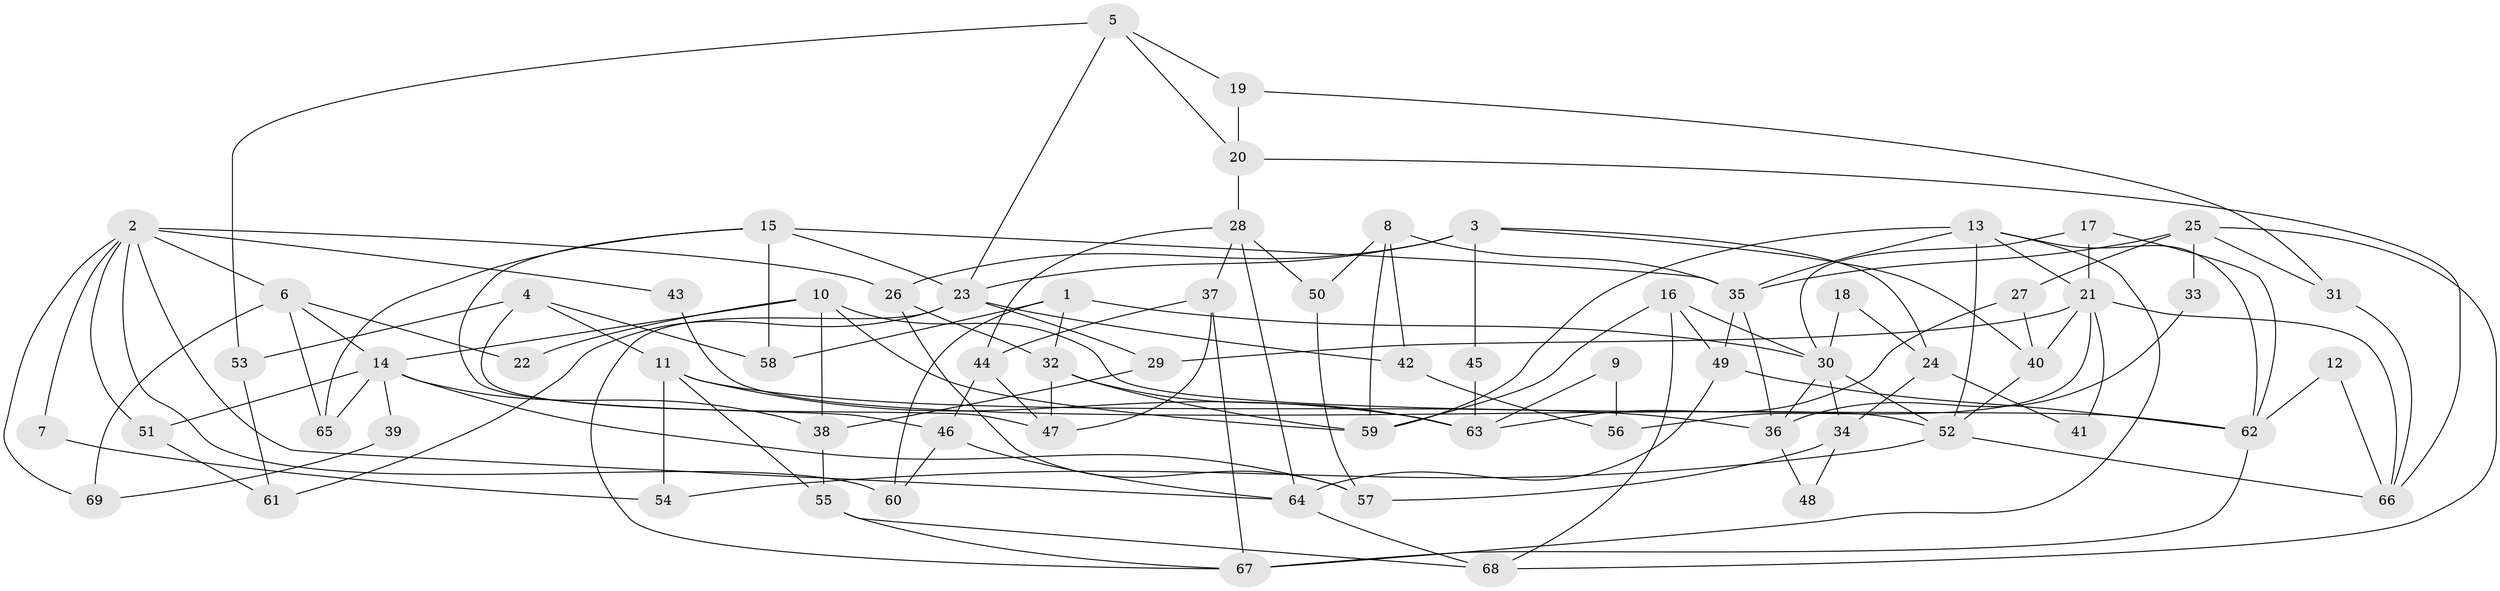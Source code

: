 // coarse degree distribution, {4: 0.11627906976744186, 8: 0.11627906976744186, 7: 0.09302325581395349, 5: 0.16279069767441862, 3: 0.13953488372093023, 2: 0.18604651162790697, 6: 0.13953488372093023, 10: 0.023255813953488372, 9: 0.023255813953488372}
// Generated by graph-tools (version 1.1) at 2025/23/03/03/25 07:23:57]
// undirected, 69 vertices, 138 edges
graph export_dot {
graph [start="1"]
  node [color=gray90,style=filled];
  1;
  2;
  3;
  4;
  5;
  6;
  7;
  8;
  9;
  10;
  11;
  12;
  13;
  14;
  15;
  16;
  17;
  18;
  19;
  20;
  21;
  22;
  23;
  24;
  25;
  26;
  27;
  28;
  29;
  30;
  31;
  32;
  33;
  34;
  35;
  36;
  37;
  38;
  39;
  40;
  41;
  42;
  43;
  44;
  45;
  46;
  47;
  48;
  49;
  50;
  51;
  52;
  53;
  54;
  55;
  56;
  57;
  58;
  59;
  60;
  61;
  62;
  63;
  64;
  65;
  66;
  67;
  68;
  69;
  1 -- 30;
  1 -- 60;
  1 -- 32;
  1 -- 58;
  2 -- 6;
  2 -- 26;
  2 -- 7;
  2 -- 43;
  2 -- 51;
  2 -- 60;
  2 -- 64;
  2 -- 69;
  3 -- 40;
  3 -- 23;
  3 -- 24;
  3 -- 26;
  3 -- 45;
  4 -- 58;
  4 -- 53;
  4 -- 11;
  4 -- 47;
  5 -- 20;
  5 -- 23;
  5 -- 19;
  5 -- 53;
  6 -- 14;
  6 -- 65;
  6 -- 22;
  6 -- 69;
  7 -- 54;
  8 -- 35;
  8 -- 59;
  8 -- 42;
  8 -- 50;
  9 -- 56;
  9 -- 63;
  10 -- 14;
  10 -- 59;
  10 -- 22;
  10 -- 38;
  10 -- 62;
  11 -- 55;
  11 -- 36;
  11 -- 54;
  11 -- 63;
  12 -- 66;
  12 -- 62;
  13 -- 35;
  13 -- 59;
  13 -- 21;
  13 -- 52;
  13 -- 62;
  13 -- 67;
  14 -- 57;
  14 -- 38;
  14 -- 39;
  14 -- 51;
  14 -- 65;
  15 -- 46;
  15 -- 23;
  15 -- 35;
  15 -- 58;
  15 -- 65;
  16 -- 49;
  16 -- 30;
  16 -- 59;
  16 -- 68;
  17 -- 21;
  17 -- 62;
  17 -- 30;
  18 -- 30;
  18 -- 24;
  19 -- 20;
  19 -- 31;
  20 -- 28;
  20 -- 66;
  21 -- 40;
  21 -- 29;
  21 -- 41;
  21 -- 56;
  21 -- 66;
  23 -- 67;
  23 -- 29;
  23 -- 42;
  23 -- 61;
  24 -- 34;
  24 -- 41;
  25 -- 35;
  25 -- 31;
  25 -- 27;
  25 -- 33;
  25 -- 68;
  26 -- 32;
  26 -- 57;
  27 -- 63;
  27 -- 40;
  28 -- 64;
  28 -- 37;
  28 -- 44;
  28 -- 50;
  29 -- 38;
  30 -- 36;
  30 -- 34;
  30 -- 52;
  31 -- 66;
  32 -- 47;
  32 -- 59;
  32 -- 63;
  33 -- 36;
  34 -- 57;
  34 -- 48;
  35 -- 49;
  35 -- 36;
  36 -- 48;
  37 -- 44;
  37 -- 67;
  37 -- 47;
  38 -- 55;
  39 -- 69;
  40 -- 52;
  42 -- 56;
  43 -- 52;
  44 -- 47;
  44 -- 46;
  45 -- 63;
  46 -- 64;
  46 -- 60;
  49 -- 62;
  49 -- 64;
  50 -- 57;
  51 -- 61;
  52 -- 54;
  52 -- 66;
  53 -- 61;
  55 -- 68;
  55 -- 67;
  62 -- 67;
  64 -- 68;
}
